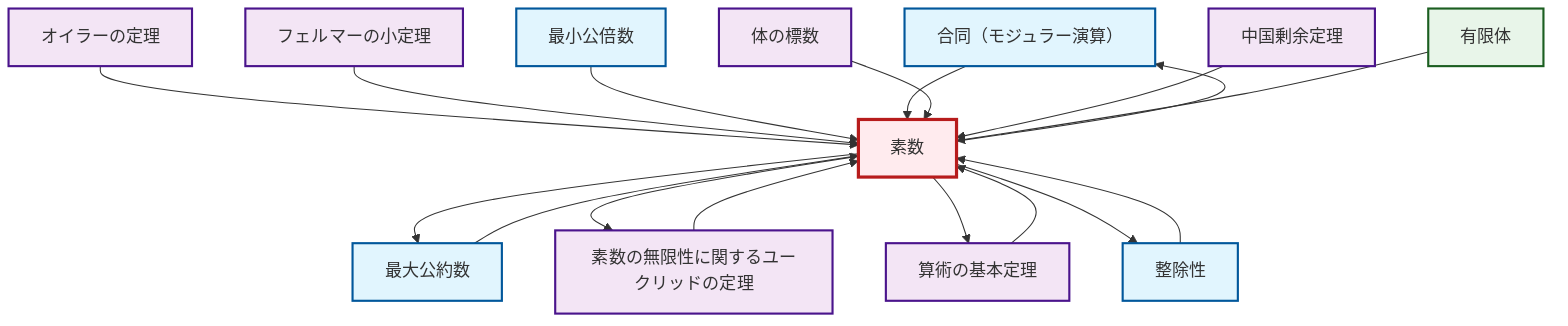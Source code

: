 graph TD
    classDef definition fill:#e1f5fe,stroke:#01579b,stroke-width:2px
    classDef theorem fill:#f3e5f5,stroke:#4a148c,stroke-width:2px
    classDef axiom fill:#fff3e0,stroke:#e65100,stroke-width:2px
    classDef example fill:#e8f5e9,stroke:#1b5e20,stroke-width:2px
    classDef current fill:#ffebee,stroke:#b71c1c,stroke-width:3px
    def-congruence["合同（モジュラー演算）"]:::definition
    thm-field-characteristic["体の標数"]:::theorem
    thm-euclid-infinitude-primes["素数の無限性に関するユークリッドの定理"]:::theorem
    def-prime["素数"]:::definition
    def-lcm["最小公倍数"]:::definition
    thm-euler["オイラーの定理"]:::theorem
    thm-fermat-little["フェルマーの小定理"]:::theorem
    thm-fundamental-arithmetic["算術の基本定理"]:::theorem
    def-divisibility["整除性"]:::definition
    thm-chinese-remainder["中国剰余定理"]:::theorem
    def-gcd["最大公約数"]:::definition
    ex-finite-field["有限体"]:::example
    thm-euler --> def-prime
    def-gcd --> def-prime
    def-prime --> def-gcd
    thm-fermat-little --> def-prime
    thm-fundamental-arithmetic --> def-prime
    def-divisibility --> def-prime
    def-prime --> def-congruence
    def-prime --> thm-euclid-infinitude-primes
    def-lcm --> def-prime
    def-congruence --> def-prime
    thm-field-characteristic --> def-prime
    thm-chinese-remainder --> def-prime
    def-prime --> thm-fundamental-arithmetic
    def-prime --> def-divisibility
    thm-euclid-infinitude-primes --> def-prime
    ex-finite-field --> def-prime
    class def-prime current